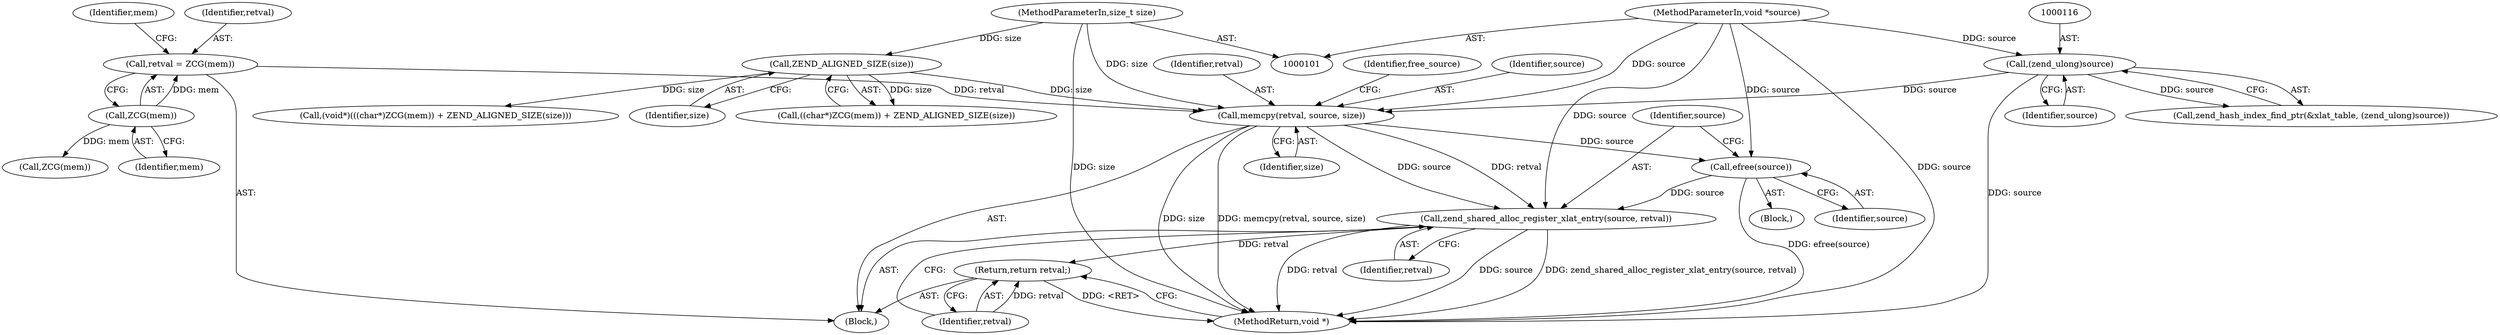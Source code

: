digraph "1_php_777c39f4042327eac4b63c7ee87dc1c7a09a3115@API" {
"1000138" [label="(Call,memcpy(retval, source, size))"];
"1000122" [label="(Call,retval = ZCG(mem))"];
"1000124" [label="(Call,ZCG(mem))"];
"1000115" [label="(Call,(zend_ulong)source)"];
"1000102" [label="(MethodParameterIn,void *source)"];
"1000136" [label="(Call,ZEND_ALIGNED_SIZE(size))"];
"1000103" [label="(MethodParameterIn,size_t size)"];
"1000145" [label="(Call,efree(source))"];
"1000147" [label="(Call,zend_shared_alloc_register_xlat_entry(source, retval))"];
"1000150" [label="(Return,return retval;)"];
"1000149" [label="(Identifier,retval)"];
"1000139" [label="(Identifier,retval)"];
"1000129" [label="(Call,(void*)(((char*)ZCG(mem)) + ZEND_ALIGNED_SIZE(size)))"];
"1000105" [label="(Block,)"];
"1000125" [label="(Identifier,mem)"];
"1000148" [label="(Identifier,source)"];
"1000103" [label="(MethodParameterIn,size_t size)"];
"1000143" [label="(Identifier,free_source)"];
"1000122" [label="(Call,retval = ZCG(mem))"];
"1000115" [label="(Call,(zend_ulong)source)"];
"1000144" [label="(Block,)"];
"1000102" [label="(MethodParameterIn,void *source)"];
"1000147" [label="(Call,zend_shared_alloc_register_xlat_entry(source, retval))"];
"1000117" [label="(Identifier,source)"];
"1000141" [label="(Identifier,size)"];
"1000150" [label="(Return,return retval;)"];
"1000124" [label="(Call,ZCG(mem))"];
"1000123" [label="(Identifier,retval)"];
"1000136" [label="(Call,ZEND_ALIGNED_SIZE(size))"];
"1000128" [label="(Identifier,mem)"];
"1000152" [label="(MethodReturn,void *)"];
"1000138" [label="(Call,memcpy(retval, source, size))"];
"1000127" [label="(Call,ZCG(mem))"];
"1000112" [label="(Call,zend_hash_index_find_ptr(&xlat_table, (zend_ulong)source))"];
"1000131" [label="(Call,((char*)ZCG(mem)) + ZEND_ALIGNED_SIZE(size))"];
"1000137" [label="(Identifier,size)"];
"1000146" [label="(Identifier,source)"];
"1000140" [label="(Identifier,source)"];
"1000145" [label="(Call,efree(source))"];
"1000151" [label="(Identifier,retval)"];
"1000138" -> "1000105"  [label="AST: "];
"1000138" -> "1000141"  [label="CFG: "];
"1000139" -> "1000138"  [label="AST: "];
"1000140" -> "1000138"  [label="AST: "];
"1000141" -> "1000138"  [label="AST: "];
"1000143" -> "1000138"  [label="CFG: "];
"1000138" -> "1000152"  [label="DDG: memcpy(retval, source, size)"];
"1000138" -> "1000152"  [label="DDG: size"];
"1000122" -> "1000138"  [label="DDG: retval"];
"1000115" -> "1000138"  [label="DDG: source"];
"1000102" -> "1000138"  [label="DDG: source"];
"1000136" -> "1000138"  [label="DDG: size"];
"1000103" -> "1000138"  [label="DDG: size"];
"1000138" -> "1000145"  [label="DDG: source"];
"1000138" -> "1000147"  [label="DDG: source"];
"1000138" -> "1000147"  [label="DDG: retval"];
"1000122" -> "1000105"  [label="AST: "];
"1000122" -> "1000124"  [label="CFG: "];
"1000123" -> "1000122"  [label="AST: "];
"1000124" -> "1000122"  [label="AST: "];
"1000128" -> "1000122"  [label="CFG: "];
"1000124" -> "1000122"  [label="DDG: mem"];
"1000124" -> "1000125"  [label="CFG: "];
"1000125" -> "1000124"  [label="AST: "];
"1000124" -> "1000127"  [label="DDG: mem"];
"1000115" -> "1000112"  [label="AST: "];
"1000115" -> "1000117"  [label="CFG: "];
"1000116" -> "1000115"  [label="AST: "];
"1000117" -> "1000115"  [label="AST: "];
"1000112" -> "1000115"  [label="CFG: "];
"1000115" -> "1000152"  [label="DDG: source"];
"1000115" -> "1000112"  [label="DDG: source"];
"1000102" -> "1000115"  [label="DDG: source"];
"1000102" -> "1000101"  [label="AST: "];
"1000102" -> "1000152"  [label="DDG: source"];
"1000102" -> "1000145"  [label="DDG: source"];
"1000102" -> "1000147"  [label="DDG: source"];
"1000136" -> "1000131"  [label="AST: "];
"1000136" -> "1000137"  [label="CFG: "];
"1000137" -> "1000136"  [label="AST: "];
"1000131" -> "1000136"  [label="CFG: "];
"1000136" -> "1000129"  [label="DDG: size"];
"1000136" -> "1000131"  [label="DDG: size"];
"1000103" -> "1000136"  [label="DDG: size"];
"1000103" -> "1000101"  [label="AST: "];
"1000103" -> "1000152"  [label="DDG: size"];
"1000145" -> "1000144"  [label="AST: "];
"1000145" -> "1000146"  [label="CFG: "];
"1000146" -> "1000145"  [label="AST: "];
"1000148" -> "1000145"  [label="CFG: "];
"1000145" -> "1000152"  [label="DDG: efree(source)"];
"1000145" -> "1000147"  [label="DDG: source"];
"1000147" -> "1000105"  [label="AST: "];
"1000147" -> "1000149"  [label="CFG: "];
"1000148" -> "1000147"  [label="AST: "];
"1000149" -> "1000147"  [label="AST: "];
"1000151" -> "1000147"  [label="CFG: "];
"1000147" -> "1000152"  [label="DDG: retval"];
"1000147" -> "1000152"  [label="DDG: source"];
"1000147" -> "1000152"  [label="DDG: zend_shared_alloc_register_xlat_entry(source, retval)"];
"1000147" -> "1000150"  [label="DDG: retval"];
"1000150" -> "1000105"  [label="AST: "];
"1000150" -> "1000151"  [label="CFG: "];
"1000151" -> "1000150"  [label="AST: "];
"1000152" -> "1000150"  [label="CFG: "];
"1000150" -> "1000152"  [label="DDG: <RET>"];
"1000151" -> "1000150"  [label="DDG: retval"];
}
